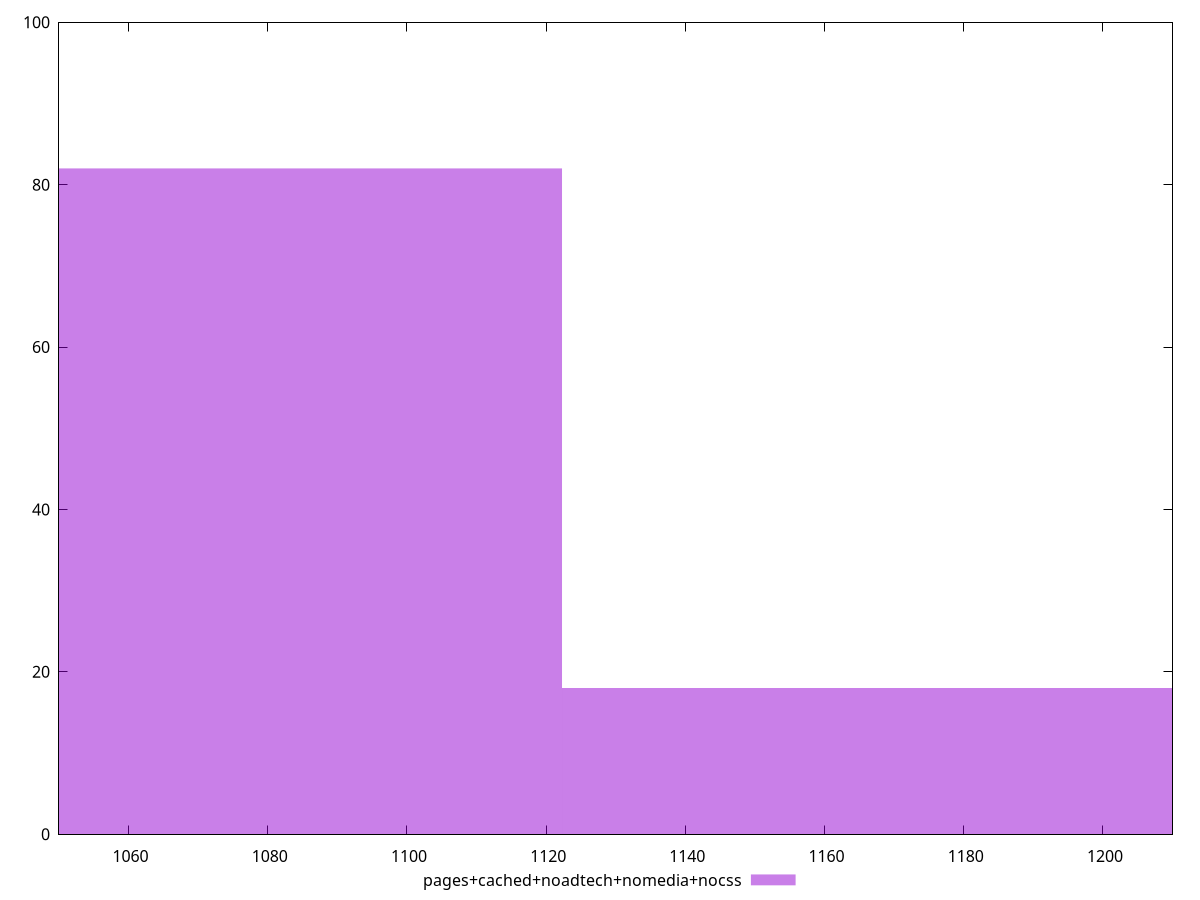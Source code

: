 reset

$pagesCachedNoadtechNomediaNocss <<EOF
1188.2938198214838 18
1056.2611731746522 82
EOF

set key outside below
set boxwidth 132.03264664683152
set xrange [1050:1210]
set yrange [0:100]
set trange [0:100]
set style fill transparent solid 0.5 noborder
set terminal svg size 640, 490 enhanced background rgb 'white'
set output "report_00019_2021-02-10T18-14-37.922Z//unused-javascript/comparison/histogram/4_vs_5.svg"

plot $pagesCachedNoadtechNomediaNocss title "pages+cached+noadtech+nomedia+nocss" with boxes

reset
